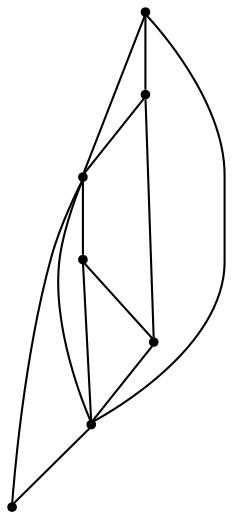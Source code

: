 graph {
  node [shape=point,comment="{\"directed\":false,\"doi\":\"10.1007/978-3-319-50106-2_41\",\"figure\":\"1 (2)\"}"]

  v0 [pos="672.0778776832506,407.0998337048437"]
  v1 [pos="572.487033241566,478.7104515943554"]
  v2 [pos="572.3661516595223,269.11287796669615"]
  v3 [pos="678.387247664072,358.7844199605131"]
  v4 [pos="646.70298318932,299.3047973705556"]
  v5 [pos="472.89199991286546,407.0998337048437"]
  v6 [pos="509.993743221808,289.2116587057989"]

  v0 -- v2 [id="-1",pos="672.0778776832506,407.0998337048437 711.3299905134833,378.72067069591697 719.8479770062058,325.63370415520086 692.3602937458447,287.6406307181672 664.8684136499154,249.6433604970004 611.7849297325411,241.12544660400846 572.3661516595223,269.11287796669615"]
  v2 -- v3 [id="-2",pos="572.3661516595223,269.11287796669615 678.387247664072,358.7844199605131 678.387247664072,358.7844199605131 678.387247664072,358.7844199605131"]
  v3 -- v6 [id="-3",pos="678.387247664072,358.7844199605131 509.993743221808,289.2116587057989 509.993743221808,289.2116587057989 509.993743221808,289.2116587057989"]
  v5 -- v2 [id="-4",pos="472.89199991286546,407.0998337048437 433.0731155671392,377.6413023282382 425.12186084714915,324.2209457994966 453.1638125503741,286.3653806304593 481.2099610891671,248.5139804517359 534.6309405334731,240.55862639549048 572.3661516595223,269.11287796669615"]
  v6 -- v5 [id="-5",pos="509.993743221808,289.2116587057989 484.1656351086672,308.3468304621282 467.4286340867536,339.04694274183123 467.4286340867536,373.65731422700634 467.4286340867536,385.35568232013753 469.34075647313466,396.60732198482765 472.89199991286546,407.0998337048437"]
  v1 -- v5 [id="-7",pos="572.487033241566,478.7104515943554 526.1629380940287,478.7102608314402 486.84234836874833,448.73184226225305 472.89199991286546,407.0998337048437"]
  v6 -- v2 [id="-8",pos="509.993743221808,289.2116587057989 527.4519981183659,276.26120314905876 549.0735649976984,268.6043676225725 572.3661516595223,269.11287796669615"]
  v2 -- v4 [id="-9",pos="572.3661516595223,269.11287796669615 601.4593327463546,268.6043676225725 627.6960625471461,280.33448720497734 646.70298318932,299.3047973705556"]
  v4 -- v3 [id="-10",pos="646.70298318932,299.3047973705556 662.4951663513376,315.0683676478318 673.2960088257913,335.83038854652597 678.387247664072,358.7844199605131"]
  v3 -- v0 [id="-11",pos="678.387247664072,358.7844199605131 677.1963449339448,363.80083622765187 677.541267355019,368.68878320730886 677.541267355019,373.65731422700634 677.541267355019,385.35568032684625 675.6291443277628,396.6073181504818 672.0778776832506,407.0998337048437"]
  v1 -- v3 [id="-12",pos="572.487033241566,478.7104515943554 678.387247664072,358.7844199605131 678.387247664072,358.7844199605131 678.387247664072,358.7844199605131"]
  v0 -- v1 [id="-14",pos="672.0778776832506,407.0998337048437 658.1273743198994,448.73183968227625 618.8060873689919,478.7102608314402 572.487033241566,478.7104515943554"]
}